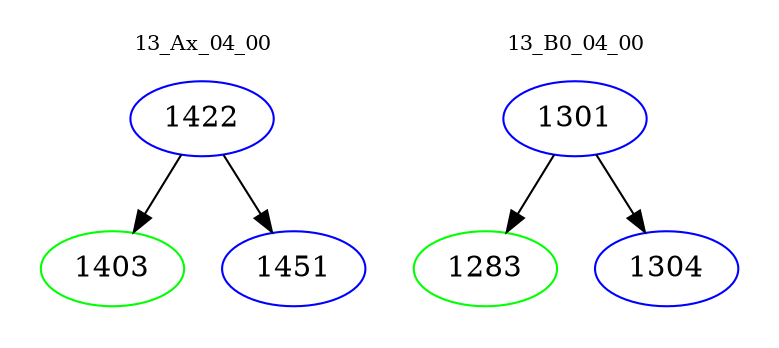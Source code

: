 digraph{
subgraph cluster_0 {
color = white
label = "13_Ax_04_00";
fontsize=10;
T0_1422 [label="1422", color="blue"]
T0_1422 -> T0_1403 [color="black"]
T0_1403 [label="1403", color="green"]
T0_1422 -> T0_1451 [color="black"]
T0_1451 [label="1451", color="blue"]
}
subgraph cluster_1 {
color = white
label = "13_B0_04_00";
fontsize=10;
T1_1301 [label="1301", color="blue"]
T1_1301 -> T1_1283 [color="black"]
T1_1283 [label="1283", color="green"]
T1_1301 -> T1_1304 [color="black"]
T1_1304 [label="1304", color="blue"]
}
}
